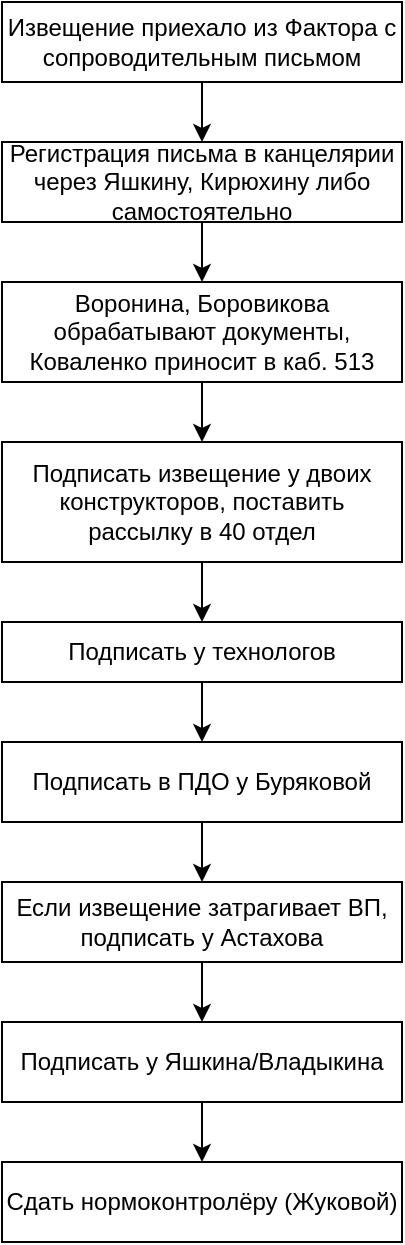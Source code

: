 <mxfile version="26.0.16">
  <diagram name="Page-1" id="KUoFl5WQvHAJrL7WHfOj">
    <mxGraphModel dx="956" dy="504" grid="1" gridSize="10" guides="1" tooltips="1" connect="1" arrows="1" fold="1" page="1" pageScale="1" pageWidth="827" pageHeight="1169" math="0" shadow="0">
      <root>
        <mxCell id="0" />
        <mxCell id="1" parent="0" />
        <mxCell id="ZSdAQexFSt7yTD40yPm5-3" style="edgeStyle=orthogonalEdgeStyle;rounded=0;orthogonalLoop=1;jettySize=auto;html=1;exitX=0.5;exitY=1;exitDx=0;exitDy=0;entryX=0.5;entryY=0;entryDx=0;entryDy=0;" edge="1" parent="1" source="ZSdAQexFSt7yTD40yPm5-1" target="ZSdAQexFSt7yTD40yPm5-4">
          <mxGeometry relative="1" as="geometry">
            <mxPoint x="414" y="160" as="targetPoint" />
          </mxGeometry>
        </mxCell>
        <mxCell id="ZSdAQexFSt7yTD40yPm5-1" value="Извещение приехало из Фактора с сопроводительным письмом" style="rounded=0;whiteSpace=wrap;html=1;" vertex="1" parent="1">
          <mxGeometry x="320" y="40" width="200" height="40" as="geometry" />
        </mxCell>
        <mxCell id="ZSdAQexFSt7yTD40yPm5-4" value="Регистрация письма в канцелярии&lt;div&gt;через Яшкину, Кирюхину либо самостоятельно&lt;/div&gt;" style="rounded=0;whiteSpace=wrap;html=1;" vertex="1" parent="1">
          <mxGeometry x="320" y="110" width="200" height="40" as="geometry" />
        </mxCell>
        <mxCell id="ZSdAQexFSt7yTD40yPm5-5" style="edgeStyle=orthogonalEdgeStyle;rounded=0;orthogonalLoop=1;jettySize=auto;html=1;exitX=0.5;exitY=1;exitDx=0;exitDy=0;entryX=0.5;entryY=0;entryDx=0;entryDy=0;" edge="1" parent="1" source="ZSdAQexFSt7yTD40yPm5-4" target="ZSdAQexFSt7yTD40yPm5-6">
          <mxGeometry relative="1" as="geometry">
            <mxPoint x="414" y="280" as="targetPoint" />
            <mxPoint x="414" y="220" as="sourcePoint" />
          </mxGeometry>
        </mxCell>
        <mxCell id="ZSdAQexFSt7yTD40yPm5-6" value="Воронина, Боровикова обрабатывают документы, Коваленко приносит в каб. 513" style="rounded=0;whiteSpace=wrap;html=1;" vertex="1" parent="1">
          <mxGeometry x="320" y="180" width="200" height="50" as="geometry" />
        </mxCell>
        <mxCell id="ZSdAQexFSt7yTD40yPm5-7" value="Подписать извещение у двоих конструкторов, поставить рассылку в 40 отдел" style="rounded=0;whiteSpace=wrap;html=1;" vertex="1" parent="1">
          <mxGeometry x="320" y="260" width="200" height="60" as="geometry" />
        </mxCell>
        <mxCell id="ZSdAQexFSt7yTD40yPm5-8" value="" style="endArrow=classic;html=1;rounded=0;entryX=0.5;entryY=0;entryDx=0;entryDy=0;exitX=0.5;exitY=1;exitDx=0;exitDy=0;" edge="1" parent="1" source="ZSdAQexFSt7yTD40yPm5-6" target="ZSdAQexFSt7yTD40yPm5-7">
          <mxGeometry width="50" height="50" relative="1" as="geometry">
            <mxPoint x="390" y="310" as="sourcePoint" />
            <mxPoint x="440" y="260" as="targetPoint" />
          </mxGeometry>
        </mxCell>
        <mxCell id="ZSdAQexFSt7yTD40yPm5-9" value="Подписать у технологов" style="rounded=0;whiteSpace=wrap;html=1;" vertex="1" parent="1">
          <mxGeometry x="320" y="350" width="200" height="30" as="geometry" />
        </mxCell>
        <mxCell id="ZSdAQexFSt7yTD40yPm5-10" value="" style="endArrow=classic;html=1;rounded=0;exitX=0.5;exitY=1;exitDx=0;exitDy=0;entryX=0.5;entryY=0;entryDx=0;entryDy=0;" edge="1" parent="1" source="ZSdAQexFSt7yTD40yPm5-7" target="ZSdAQexFSt7yTD40yPm5-9">
          <mxGeometry width="50" height="50" relative="1" as="geometry">
            <mxPoint x="560" y="370" as="sourcePoint" />
            <mxPoint x="610" y="320" as="targetPoint" />
          </mxGeometry>
        </mxCell>
        <mxCell id="ZSdAQexFSt7yTD40yPm5-11" value="Подписать в ПДО у Буряковой" style="rounded=0;whiteSpace=wrap;html=1;" vertex="1" parent="1">
          <mxGeometry x="320" y="410" width="200" height="40" as="geometry" />
        </mxCell>
        <mxCell id="ZSdAQexFSt7yTD40yPm5-12" value="" style="endArrow=classic;html=1;rounded=0;entryX=0.5;entryY=0;entryDx=0;entryDy=0;exitX=0.5;exitY=1;exitDx=0;exitDy=0;" edge="1" parent="1" source="ZSdAQexFSt7yTD40yPm5-9" target="ZSdAQexFSt7yTD40yPm5-11">
          <mxGeometry width="50" height="50" relative="1" as="geometry">
            <mxPoint x="390" y="460" as="sourcePoint" />
            <mxPoint x="440" y="410" as="targetPoint" />
          </mxGeometry>
        </mxCell>
        <mxCell id="ZSdAQexFSt7yTD40yPm5-13" style="edgeStyle=orthogonalEdgeStyle;rounded=0;orthogonalLoop=1;jettySize=auto;html=1;exitX=0.5;exitY=1;exitDx=0;exitDy=0;" edge="1" parent="1" source="ZSdAQexFSt7yTD40yPm5-6" target="ZSdAQexFSt7yTD40yPm5-6">
          <mxGeometry relative="1" as="geometry" />
        </mxCell>
        <mxCell id="ZSdAQexFSt7yTD40yPm5-14" value="Если извещение затрагивает ВП, подписать у Астахова" style="rounded=0;whiteSpace=wrap;html=1;" vertex="1" parent="1">
          <mxGeometry x="320" y="480" width="200" height="40" as="geometry" />
        </mxCell>
        <mxCell id="ZSdAQexFSt7yTD40yPm5-15" value="" style="endArrow=classic;html=1;rounded=0;entryX=0.5;entryY=0;entryDx=0;entryDy=0;exitX=0.5;exitY=1;exitDx=0;exitDy=0;" edge="1" parent="1" source="ZSdAQexFSt7yTD40yPm5-11" target="ZSdAQexFSt7yTD40yPm5-14">
          <mxGeometry width="50" height="50" relative="1" as="geometry">
            <mxPoint x="390" y="530" as="sourcePoint" />
            <mxPoint x="440" y="480" as="targetPoint" />
          </mxGeometry>
        </mxCell>
        <mxCell id="ZSdAQexFSt7yTD40yPm5-16" value="Подписать у Яшкина/Владыкина" style="rounded=0;whiteSpace=wrap;html=1;" vertex="1" parent="1">
          <mxGeometry x="320" y="550" width="200" height="40" as="geometry" />
        </mxCell>
        <mxCell id="ZSdAQexFSt7yTD40yPm5-17" value="" style="endArrow=classic;html=1;rounded=0;exitX=0.5;exitY=1;exitDx=0;exitDy=0;" edge="1" parent="1" source="ZSdAQexFSt7yTD40yPm5-14" target="ZSdAQexFSt7yTD40yPm5-16">
          <mxGeometry width="50" height="50" relative="1" as="geometry">
            <mxPoint x="390" y="510" as="sourcePoint" />
            <mxPoint x="440" y="460" as="targetPoint" />
          </mxGeometry>
        </mxCell>
        <mxCell id="ZSdAQexFSt7yTD40yPm5-18" value="" style="endArrow=classic;html=1;rounded=0;exitX=0.5;exitY=1;exitDx=0;exitDy=0;" edge="1" parent="1" source="ZSdAQexFSt7yTD40yPm5-16">
          <mxGeometry width="50" height="50" relative="1" as="geometry">
            <mxPoint x="390" y="510" as="sourcePoint" />
            <mxPoint x="420" y="620" as="targetPoint" />
          </mxGeometry>
        </mxCell>
        <mxCell id="ZSdAQexFSt7yTD40yPm5-19" value="Сдать нормоконтролёру (Жуковой)" style="rounded=0;whiteSpace=wrap;html=1;" vertex="1" parent="1">
          <mxGeometry x="320" y="620" width="200" height="40" as="geometry" />
        </mxCell>
      </root>
    </mxGraphModel>
  </diagram>
</mxfile>
